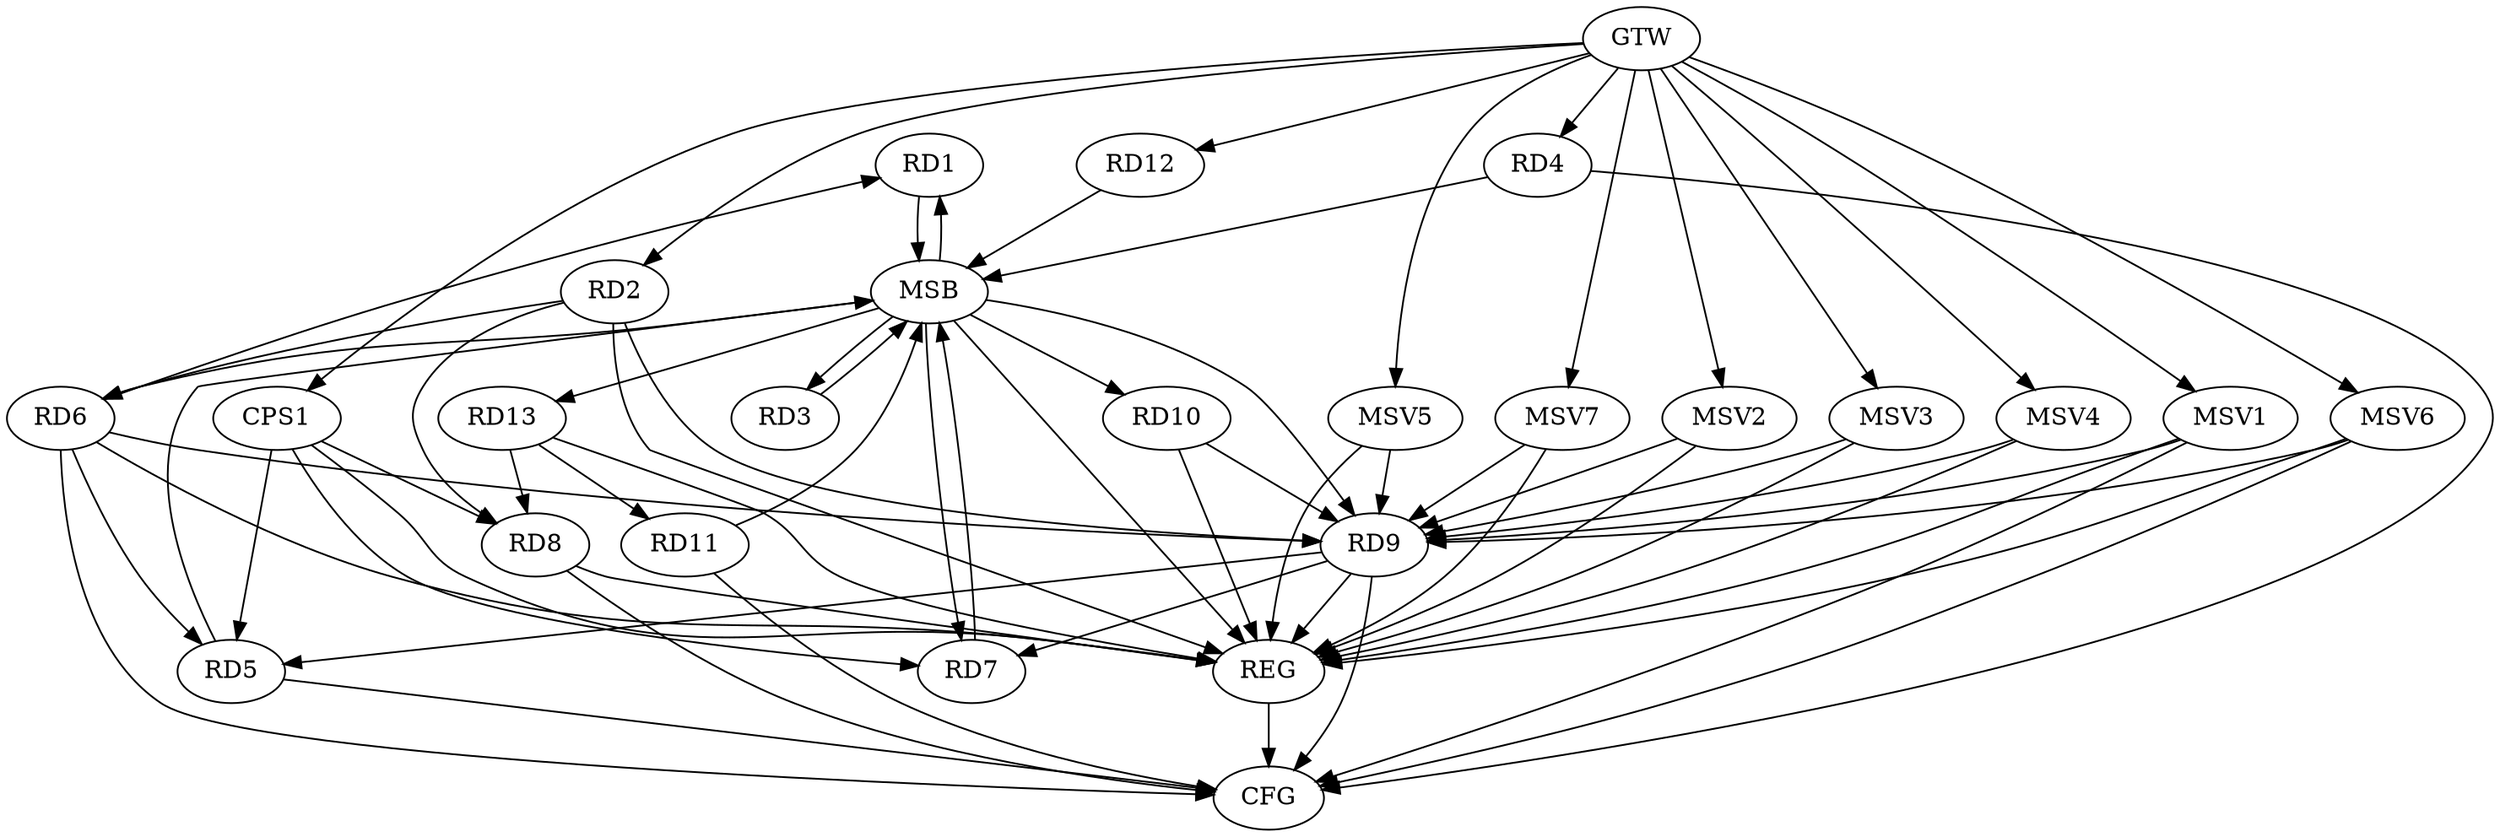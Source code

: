 strict digraph G {
  RD1 [ label="RD1" ];
  RD2 [ label="RD2" ];
  RD3 [ label="RD3" ];
  RD4 [ label="RD4" ];
  RD5 [ label="RD5" ];
  RD6 [ label="RD6" ];
  RD7 [ label="RD7" ];
  RD8 [ label="RD8" ];
  RD9 [ label="RD9" ];
  RD10 [ label="RD10" ];
  RD11 [ label="RD11" ];
  RD12 [ label="RD12" ];
  RD13 [ label="RD13" ];
  CPS1 [ label="CPS1" ];
  GTW [ label="GTW" ];
  REG [ label="REG" ];
  MSB [ label="MSB" ];
  CFG [ label="CFG" ];
  MSV1 [ label="MSV1" ];
  MSV2 [ label="MSV2" ];
  MSV3 [ label="MSV3" ];
  MSV4 [ label="MSV4" ];
  MSV5 [ label="MSV5" ];
  MSV6 [ label="MSV6" ];
  MSV7 [ label="MSV7" ];
  RD6 -> RD1;
  RD2 -> RD6;
  RD2 -> RD8;
  RD2 -> RD9;
  RD6 -> RD5;
  RD9 -> RD5;
  RD6 -> RD9;
  RD9 -> RD7;
  RD13 -> RD8;
  RD10 -> RD9;
  RD13 -> RD11;
  CPS1 -> RD5;
  CPS1 -> RD7;
  CPS1 -> RD8;
  GTW -> RD2;
  GTW -> RD4;
  GTW -> RD12;
  GTW -> CPS1;
  RD2 -> REG;
  RD6 -> REG;
  RD8 -> REG;
  RD9 -> REG;
  RD10 -> REG;
  RD13 -> REG;
  CPS1 -> REG;
  RD1 -> MSB;
  MSB -> RD9;
  MSB -> REG;
  RD3 -> MSB;
  MSB -> RD10;
  MSB -> RD13;
  RD4 -> MSB;
  MSB -> RD1;
  MSB -> RD3;
  MSB -> RD6;
  RD5 -> MSB;
  RD7 -> MSB;
  RD11 -> MSB;
  MSB -> RD7;
  RD12 -> MSB;
  RD9 -> CFG;
  RD5 -> CFG;
  RD6 -> CFG;
  RD4 -> CFG;
  RD8 -> CFG;
  RD11 -> CFG;
  REG -> CFG;
  MSV1 -> RD9;
  GTW -> MSV1;
  MSV1 -> REG;
  MSV1 -> CFG;
  MSV2 -> RD9;
  GTW -> MSV2;
  MSV2 -> REG;
  MSV3 -> RD9;
  GTW -> MSV3;
  MSV3 -> REG;
  MSV4 -> RD9;
  MSV5 -> RD9;
  GTW -> MSV4;
  MSV4 -> REG;
  GTW -> MSV5;
  MSV5 -> REG;
  MSV6 -> RD9;
  GTW -> MSV6;
  MSV6 -> REG;
  MSV6 -> CFG;
  MSV7 -> RD9;
  GTW -> MSV7;
  MSV7 -> REG;
}
